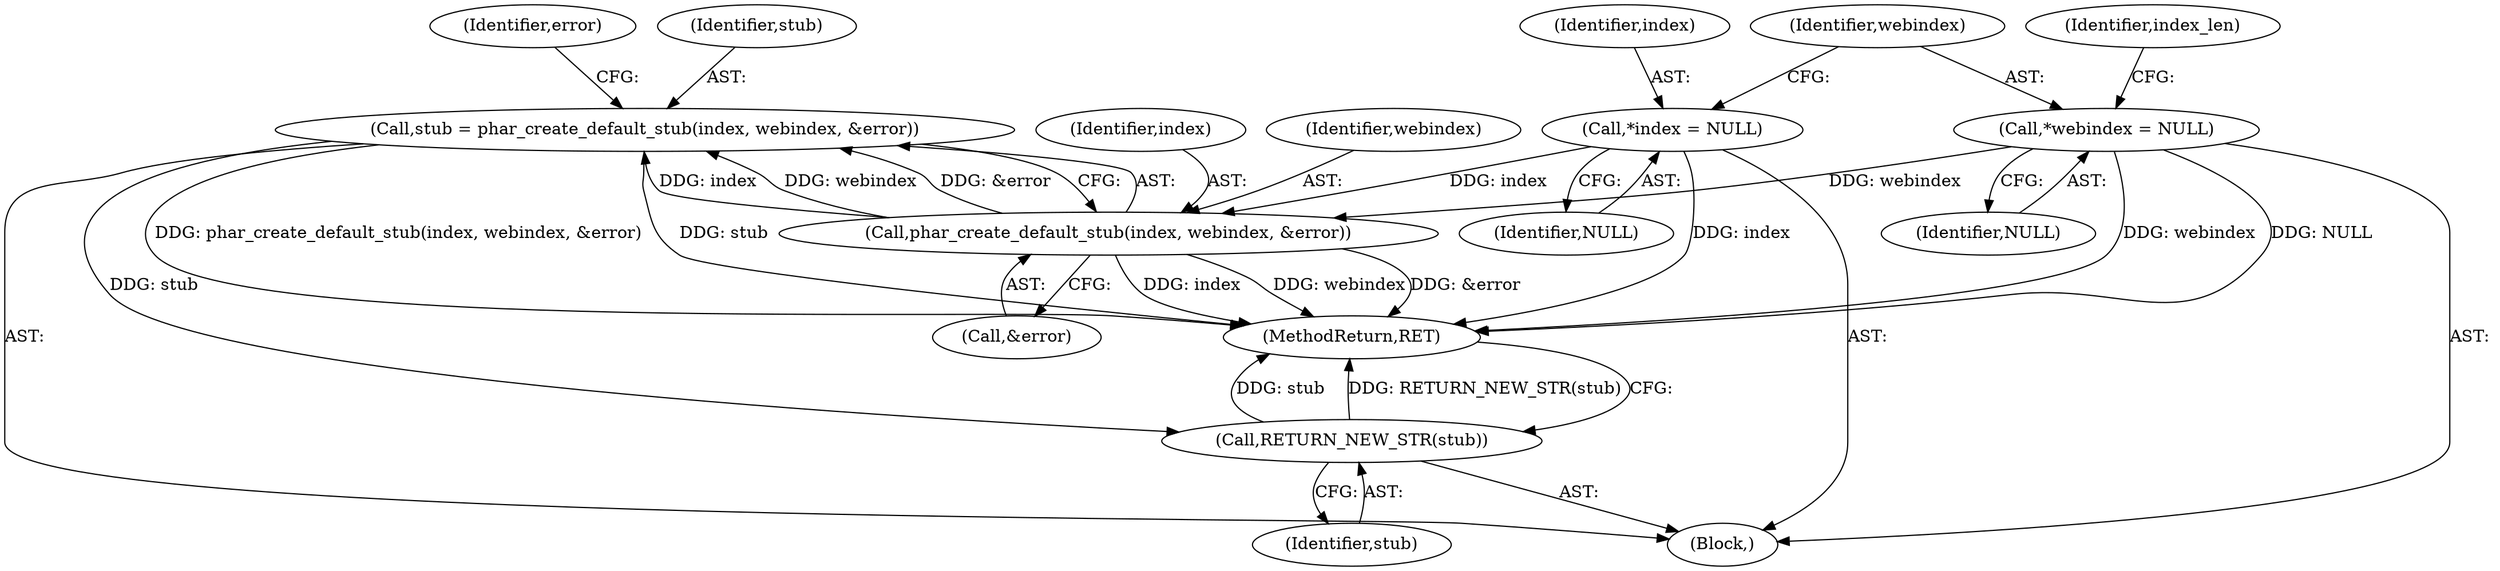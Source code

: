 digraph "0_php_1e9b175204e3286d64dfd6c9f09151c31b5e099a_0@API" {
"1000138" [label="(Call,stub = phar_create_default_stub(index, webindex, &error))"];
"1000140" [label="(Call,phar_create_default_stub(index, webindex, &error))"];
"1000105" [label="(Call,*index = NULL)"];
"1000109" [label="(Call,*webindex = NULL)"];
"1000156" [label="(Call,RETURN_NEW_STR(stub))"];
"1000140" [label="(Call,phar_create_default_stub(index, webindex, &error))"];
"1000106" [label="(Identifier,index)"];
"1000110" [label="(Identifier,webindex)"];
"1000111" [label="(Identifier,NULL)"];
"1000146" [label="(Identifier,error)"];
"1000105" [label="(Call,*index = NULL)"];
"1000157" [label="(Identifier,stub)"];
"1000139" [label="(Identifier,stub)"];
"1000156" [label="(Call,RETURN_NEW_STR(stub))"];
"1000107" [label="(Identifier,NULL)"];
"1000158" [label="(MethodReturn,RET)"];
"1000138" [label="(Call,stub = phar_create_default_stub(index, webindex, &error))"];
"1000141" [label="(Identifier,index)"];
"1000116" [label="(Identifier,index_len)"];
"1000143" [label="(Call,&error)"];
"1000103" [label="(Block,)"];
"1000142" [label="(Identifier,webindex)"];
"1000109" [label="(Call,*webindex = NULL)"];
"1000138" -> "1000103"  [label="AST: "];
"1000138" -> "1000140"  [label="CFG: "];
"1000139" -> "1000138"  [label="AST: "];
"1000140" -> "1000138"  [label="AST: "];
"1000146" -> "1000138"  [label="CFG: "];
"1000138" -> "1000158"  [label="DDG: phar_create_default_stub(index, webindex, &error)"];
"1000138" -> "1000158"  [label="DDG: stub"];
"1000140" -> "1000138"  [label="DDG: index"];
"1000140" -> "1000138"  [label="DDG: webindex"];
"1000140" -> "1000138"  [label="DDG: &error"];
"1000138" -> "1000156"  [label="DDG: stub"];
"1000140" -> "1000143"  [label="CFG: "];
"1000141" -> "1000140"  [label="AST: "];
"1000142" -> "1000140"  [label="AST: "];
"1000143" -> "1000140"  [label="AST: "];
"1000140" -> "1000158"  [label="DDG: webindex"];
"1000140" -> "1000158"  [label="DDG: &error"];
"1000140" -> "1000158"  [label="DDG: index"];
"1000105" -> "1000140"  [label="DDG: index"];
"1000109" -> "1000140"  [label="DDG: webindex"];
"1000105" -> "1000103"  [label="AST: "];
"1000105" -> "1000107"  [label="CFG: "];
"1000106" -> "1000105"  [label="AST: "];
"1000107" -> "1000105"  [label="AST: "];
"1000110" -> "1000105"  [label="CFG: "];
"1000105" -> "1000158"  [label="DDG: index"];
"1000109" -> "1000103"  [label="AST: "];
"1000109" -> "1000111"  [label="CFG: "];
"1000110" -> "1000109"  [label="AST: "];
"1000111" -> "1000109"  [label="AST: "];
"1000116" -> "1000109"  [label="CFG: "];
"1000109" -> "1000158"  [label="DDG: webindex"];
"1000109" -> "1000158"  [label="DDG: NULL"];
"1000156" -> "1000103"  [label="AST: "];
"1000156" -> "1000157"  [label="CFG: "];
"1000157" -> "1000156"  [label="AST: "];
"1000158" -> "1000156"  [label="CFG: "];
"1000156" -> "1000158"  [label="DDG: stub"];
"1000156" -> "1000158"  [label="DDG: RETURN_NEW_STR(stub)"];
}
